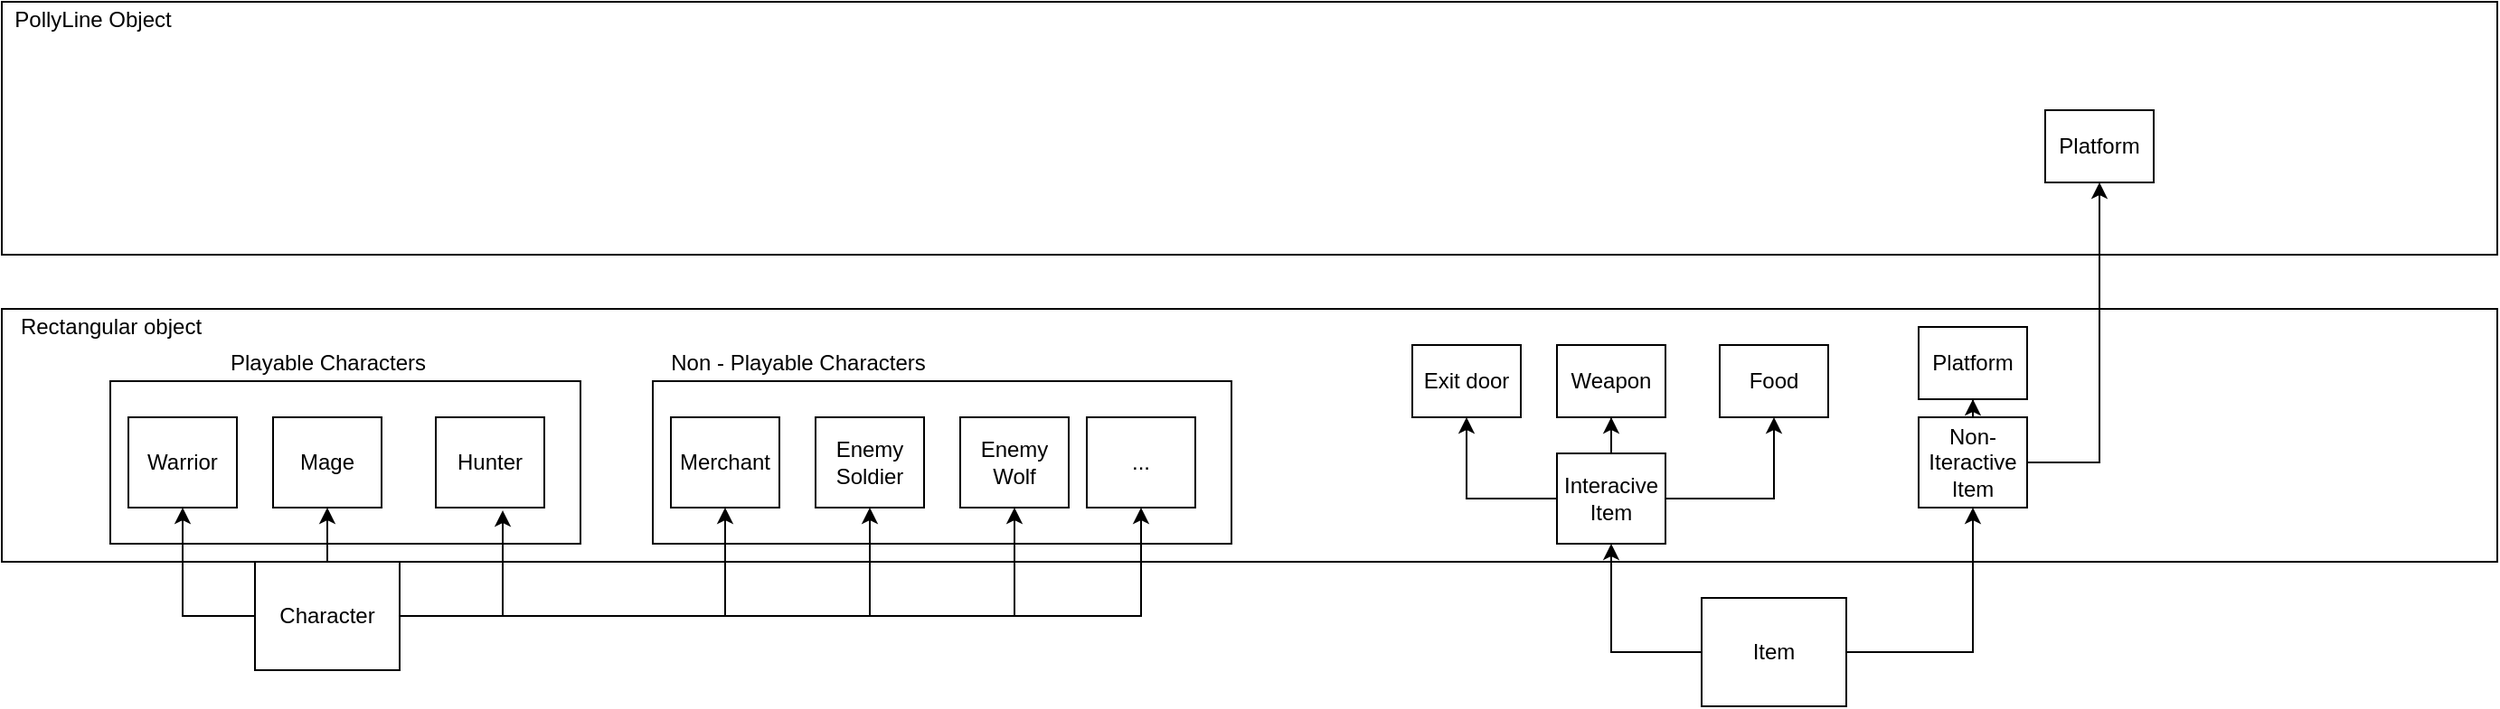 <mxfile>
    <diagram id="sbcyWIPq5I-PSqlUAqAD" name="Page-1">
        <mxGraphModel dx="798" dy="472" grid="1" gridSize="10" guides="1" tooltips="1" connect="1" arrows="1" fold="1" page="1" pageScale="1" pageWidth="850" pageHeight="1100" math="0" shadow="0">
            <root>
                <mxCell id="0"/>
                <mxCell id="1" parent="0"/>
                <mxCell id="23" value="" style="rounded=0;whiteSpace=wrap;html=1;" vertex="1" parent="1">
                    <mxGeometry x="100" y="270" width="1380" height="140" as="geometry"/>
                </mxCell>
                <mxCell id="17" value="" style="rounded=0;whiteSpace=wrap;html=1;" vertex="1" parent="1">
                    <mxGeometry x="460" y="310" width="320" height="90" as="geometry"/>
                </mxCell>
                <mxCell id="10" value="" style="rounded=0;whiteSpace=wrap;html=1;" vertex="1" parent="1">
                    <mxGeometry x="160" y="310" width="260" height="90" as="geometry"/>
                </mxCell>
                <mxCell id="7" style="edgeStyle=orthogonalEdgeStyle;rounded=0;orthogonalLoop=1;jettySize=auto;html=1;entryX=0.5;entryY=1;entryDx=0;entryDy=0;" edge="1" parent="1" source="2" target="4">
                    <mxGeometry relative="1" as="geometry"/>
                </mxCell>
                <mxCell id="8" style="edgeStyle=orthogonalEdgeStyle;rounded=0;orthogonalLoop=1;jettySize=auto;html=1;entryX=0.5;entryY=1;entryDx=0;entryDy=0;" edge="1" parent="1" source="2" target="5">
                    <mxGeometry relative="1" as="geometry"/>
                </mxCell>
                <mxCell id="9" style="edgeStyle=orthogonalEdgeStyle;rounded=0;orthogonalLoop=1;jettySize=auto;html=1;entryX=0.617;entryY=1.031;entryDx=0;entryDy=0;entryPerimeter=0;" edge="1" parent="1" source="2" target="6">
                    <mxGeometry relative="1" as="geometry"/>
                </mxCell>
                <mxCell id="19" style="edgeStyle=orthogonalEdgeStyle;rounded=0;orthogonalLoop=1;jettySize=auto;html=1;" edge="1" parent="1" source="2" target="13">
                    <mxGeometry relative="1" as="geometry"/>
                </mxCell>
                <mxCell id="20" style="edgeStyle=orthogonalEdgeStyle;rounded=0;orthogonalLoop=1;jettySize=auto;html=1;entryX=0.5;entryY=1;entryDx=0;entryDy=0;" edge="1" parent="1" source="2" target="14">
                    <mxGeometry relative="1" as="geometry"/>
                </mxCell>
                <mxCell id="21" style="edgeStyle=orthogonalEdgeStyle;rounded=0;orthogonalLoop=1;jettySize=auto;html=1;entryX=0.5;entryY=1;entryDx=0;entryDy=0;" edge="1" parent="1" source="2" target="15">
                    <mxGeometry relative="1" as="geometry"/>
                </mxCell>
                <mxCell id="22" style="edgeStyle=orthogonalEdgeStyle;rounded=0;orthogonalLoop=1;jettySize=auto;html=1;entryX=0.5;entryY=1;entryDx=0;entryDy=0;" edge="1" parent="1" source="2" target="16">
                    <mxGeometry relative="1" as="geometry"/>
                </mxCell>
                <mxCell id="2" value="Character" style="rounded=0;whiteSpace=wrap;html=1;" vertex="1" parent="1">
                    <mxGeometry x="240" y="410" width="80" height="60" as="geometry"/>
                </mxCell>
                <mxCell id="30" style="edgeStyle=orthogonalEdgeStyle;rounded=0;orthogonalLoop=1;jettySize=auto;html=1;" edge="1" parent="1" source="3" target="27">
                    <mxGeometry relative="1" as="geometry"/>
                </mxCell>
                <mxCell id="31" style="edgeStyle=orthogonalEdgeStyle;rounded=0;orthogonalLoop=1;jettySize=auto;html=1;entryX=0.5;entryY=1;entryDx=0;entryDy=0;" edge="1" parent="1" source="3" target="28">
                    <mxGeometry relative="1" as="geometry"/>
                </mxCell>
                <mxCell id="3" value="Item" style="rounded=0;whiteSpace=wrap;html=1;" vertex="1" parent="1">
                    <mxGeometry x="1040" y="430" width="80" height="60" as="geometry"/>
                </mxCell>
                <mxCell id="4" value="Warrior" style="rounded=0;whiteSpace=wrap;html=1;" vertex="1" parent="1">
                    <mxGeometry x="170" y="330" width="60" height="50" as="geometry"/>
                </mxCell>
                <mxCell id="5" value="Mage" style="rounded=0;whiteSpace=wrap;html=1;" vertex="1" parent="1">
                    <mxGeometry x="250" y="330" width="60" height="50" as="geometry"/>
                </mxCell>
                <mxCell id="6" value="Hunter" style="rounded=0;whiteSpace=wrap;html=1;" vertex="1" parent="1">
                    <mxGeometry x="340" y="330" width="60" height="50" as="geometry"/>
                </mxCell>
                <mxCell id="11" value="Playable Characters" style="text;html=1;align=center;verticalAlign=middle;resizable=0;points=[];autosize=1;" vertex="1" parent="1">
                    <mxGeometry x="220" y="290" width="120" height="20" as="geometry"/>
                </mxCell>
                <mxCell id="13" value="Merchant" style="rounded=0;whiteSpace=wrap;html=1;" vertex="1" parent="1">
                    <mxGeometry x="470" y="330" width="60" height="50" as="geometry"/>
                </mxCell>
                <mxCell id="14" value="Enemy&lt;br&gt;Soldier" style="rounded=0;whiteSpace=wrap;html=1;" vertex="1" parent="1">
                    <mxGeometry x="550" y="330" width="60" height="50" as="geometry"/>
                </mxCell>
                <mxCell id="15" value="Enemy&lt;br&gt;Wolf" style="rounded=0;whiteSpace=wrap;html=1;" vertex="1" parent="1">
                    <mxGeometry x="630" y="330" width="60" height="50" as="geometry"/>
                </mxCell>
                <mxCell id="16" value="..." style="rounded=0;whiteSpace=wrap;html=1;" vertex="1" parent="1">
                    <mxGeometry x="700" y="330" width="60" height="50" as="geometry"/>
                </mxCell>
                <mxCell id="18" value="Non - Playable Characters" style="text;html=1;align=center;verticalAlign=middle;resizable=0;points=[];autosize=1;" vertex="1" parent="1">
                    <mxGeometry x="460" y="290" width="160" height="20" as="geometry"/>
                </mxCell>
                <mxCell id="24" value="Rectangular object" style="text;html=1;align=center;verticalAlign=middle;resizable=0;points=[];autosize=1;" vertex="1" parent="1">
                    <mxGeometry x="100" y="270" width="120" height="20" as="geometry"/>
                </mxCell>
                <mxCell id="25" value="" style="rounded=0;whiteSpace=wrap;html=1;" vertex="1" parent="1">
                    <mxGeometry x="100" y="100" width="1380" height="140" as="geometry"/>
                </mxCell>
                <mxCell id="26" value="PollyLine Object" style="text;html=1;align=center;verticalAlign=middle;resizable=0;points=[];autosize=1;" vertex="1" parent="1">
                    <mxGeometry x="100" y="100" width="100" height="20" as="geometry"/>
                </mxCell>
                <mxCell id="36" style="edgeStyle=orthogonalEdgeStyle;rounded=0;orthogonalLoop=1;jettySize=auto;html=1;" edge="1" parent="1" source="27" target="32">
                    <mxGeometry relative="1" as="geometry"/>
                </mxCell>
                <mxCell id="37" style="edgeStyle=orthogonalEdgeStyle;rounded=0;orthogonalLoop=1;jettySize=auto;html=1;entryX=0.5;entryY=1;entryDx=0;entryDy=0;" edge="1" parent="1" source="27" target="33">
                    <mxGeometry relative="1" as="geometry"/>
                </mxCell>
                <mxCell id="38" style="edgeStyle=orthogonalEdgeStyle;rounded=0;orthogonalLoop=1;jettySize=auto;html=1;entryX=0.5;entryY=1;entryDx=0;entryDy=0;" edge="1" parent="1" source="27" target="34">
                    <mxGeometry relative="1" as="geometry"/>
                </mxCell>
                <mxCell id="27" value="Interacive Item" style="rounded=0;whiteSpace=wrap;html=1;" vertex="1" parent="1">
                    <mxGeometry x="960" y="350" width="60" height="50" as="geometry"/>
                </mxCell>
                <mxCell id="41" style="edgeStyle=orthogonalEdgeStyle;rounded=0;orthogonalLoop=1;jettySize=auto;html=1;" edge="1" parent="1" source="28" target="40">
                    <mxGeometry relative="1" as="geometry"/>
                </mxCell>
                <mxCell id="46" style="edgeStyle=orthogonalEdgeStyle;rounded=0;orthogonalLoop=1;jettySize=auto;html=1;entryX=0.5;entryY=1;entryDx=0;entryDy=0;" edge="1" parent="1" source="28" target="44">
                    <mxGeometry relative="1" as="geometry"/>
                </mxCell>
                <mxCell id="28" value="Non-Iteractive&lt;br&gt;Item" style="rounded=0;whiteSpace=wrap;html=1;" vertex="1" parent="1">
                    <mxGeometry x="1160" y="330" width="60" height="50" as="geometry"/>
                </mxCell>
                <mxCell id="32" value="Exit door" style="rounded=0;whiteSpace=wrap;html=1;" vertex="1" parent="1">
                    <mxGeometry x="880" y="290" width="60" height="40" as="geometry"/>
                </mxCell>
                <mxCell id="33" value="Weapon" style="rounded=0;whiteSpace=wrap;html=1;" vertex="1" parent="1">
                    <mxGeometry x="960" y="290" width="60" height="40" as="geometry"/>
                </mxCell>
                <mxCell id="34" value="Food" style="rounded=0;whiteSpace=wrap;html=1;" vertex="1" parent="1">
                    <mxGeometry x="1050" y="290" width="60" height="40" as="geometry"/>
                </mxCell>
                <mxCell id="40" value="Platform" style="rounded=0;whiteSpace=wrap;html=1;" vertex="1" parent="1">
                    <mxGeometry x="1160" y="280" width="60" height="40" as="geometry"/>
                </mxCell>
                <mxCell id="44" value="Platform" style="rounded=0;whiteSpace=wrap;html=1;" vertex="1" parent="1">
                    <mxGeometry x="1230" y="160" width="60" height="40" as="geometry"/>
                </mxCell>
            </root>
        </mxGraphModel>
    </diagram>
</mxfile>